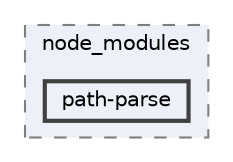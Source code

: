 digraph "pkiclassroomrescheduler/src/main/frontend/node_modules/path-parse"
{
 // LATEX_PDF_SIZE
  bgcolor="transparent";
  edge [fontname=Helvetica,fontsize=10,labelfontname=Helvetica,labelfontsize=10];
  node [fontname=Helvetica,fontsize=10,shape=box,height=0.2,width=0.4];
  compound=true
  subgraph clusterdir_72953eda66ccb3a2722c28e1c3e6c23b {
    graph [ bgcolor="#edf0f7", pencolor="grey50", label="node_modules", fontname=Helvetica,fontsize=10 style="filled,dashed", URL="dir_72953eda66ccb3a2722c28e1c3e6c23b.html",tooltip=""]
  dir_4ba4b4fbc80387c7a243fe32f3d81828 [label="path-parse", fillcolor="#edf0f7", color="grey25", style="filled,bold", URL="dir_4ba4b4fbc80387c7a243fe32f3d81828.html",tooltip=""];
  }
}

